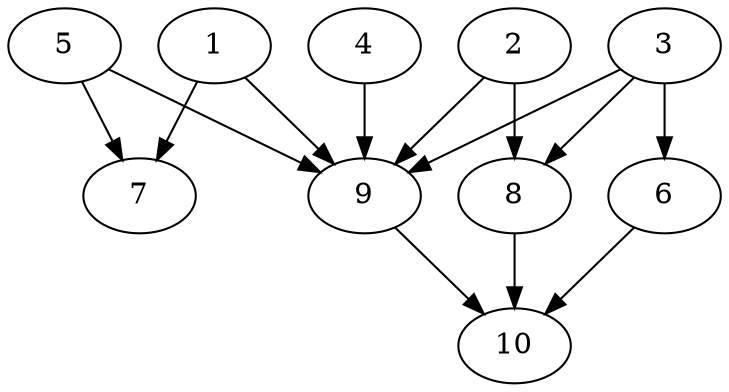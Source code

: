 // DAG automatically generated by daggen at Thu Oct  3 13:58:05 2019
// ./daggen --dot -n 10 --ccr 0.5 --fat 0.7 --regular 0.5 --density 0.9 --mindata 5242880 --maxdata 52428800 
digraph G {
  1 [size="76023808", alpha="0.02", expect_size="38011904"] 
  1 -> 7 [size ="38011904"]
  1 -> 9 [size ="38011904"]
  2 [size="103294976", alpha="0.15", expect_size="51647488"] 
  2 -> 8 [size ="51647488"]
  2 -> 9 [size ="51647488"]
  3 [size="79577088", alpha="0.14", expect_size="39788544"] 
  3 -> 6 [size ="39788544"]
  3 -> 8 [size ="39788544"]
  3 -> 9 [size ="39788544"]
  4 [size="54689792", alpha="0.18", expect_size="27344896"] 
  4 -> 9 [size ="27344896"]
  5 [size="98537472", alpha="0.10", expect_size="49268736"] 
  5 -> 7 [size ="49268736"]
  5 -> 9 [size ="49268736"]
  6 [size="60930048", alpha="0.17", expect_size="30465024"] 
  6 -> 10 [size ="30465024"]
  7 [size="76920832", alpha="0.12", expect_size="38460416"] 
  8 [size="56346624", alpha="0.03", expect_size="28173312"] 
  8 -> 10 [size ="28173312"]
  9 [size="19582976", alpha="0.04", expect_size="9791488"] 
  9 -> 10 [size ="9791488"]
  10 [size="34799616", alpha="0.13", expect_size="17399808"] 
}
